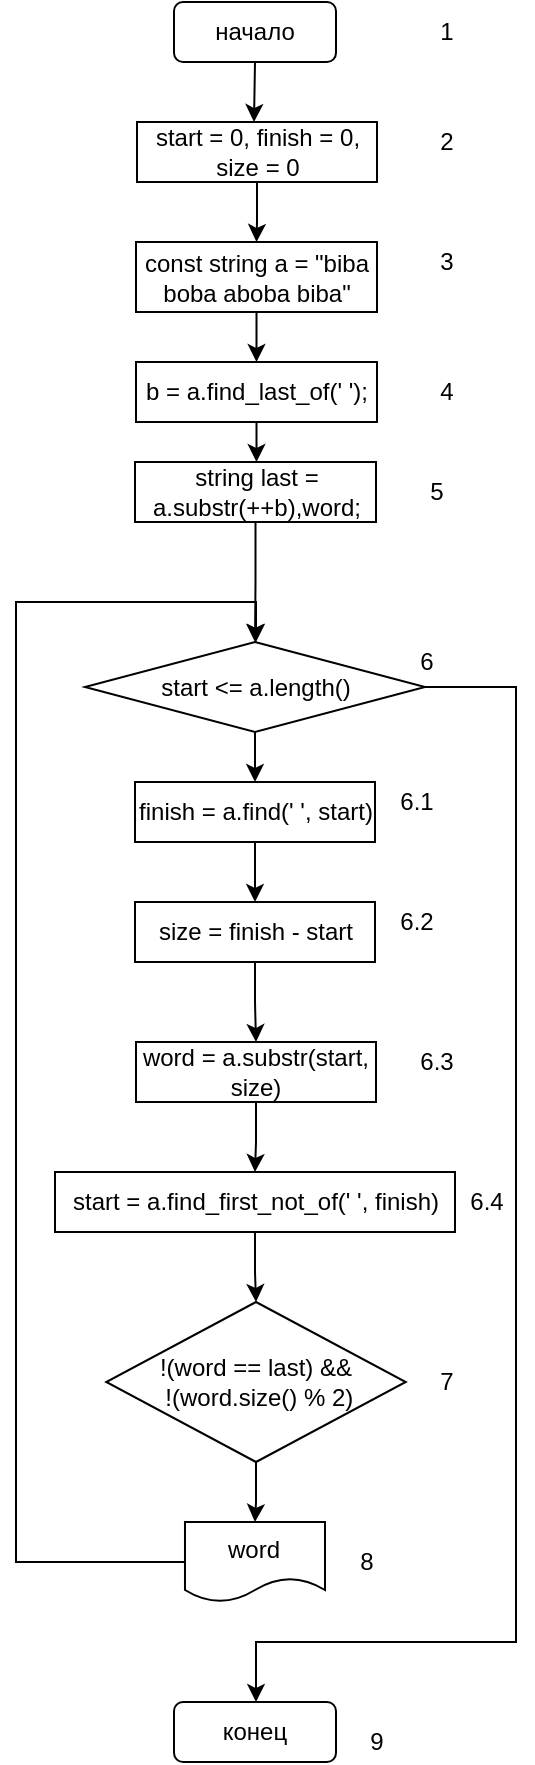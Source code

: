 <mxfile version="15.9.6" type="device"><diagram id="aShKJb1EcJVqntHxSxEi" name="Page-1"><mxGraphModel dx="413" dy="618" grid="1" gridSize="10" guides="1" tooltips="1" connect="1" arrows="1" fold="1" page="1" pageScale="1" pageWidth="827" pageHeight="1169" math="0" shadow="0"><root><mxCell id="0"/><mxCell id="1" parent="0"/><mxCell id="8L_f6q-vc3C_Bcib5PFj-27" value="" style="edgeStyle=orthogonalEdgeStyle;rounded=0;orthogonalLoop=1;jettySize=auto;html=1;exitX=0.5;exitY=1;exitDx=0;exitDy=0;" parent="1" edge="1" source="8L_f6q-vc3C_Bcib5PFj-31"><mxGeometry relative="1" as="geometry"><mxPoint x="989.029" y="45" as="sourcePoint"/><mxPoint x="989" y="60" as="targetPoint"/></mxGeometry></mxCell><mxCell id="8L_f6q-vc3C_Bcib5PFj-31" value="начало" style="rounded=1;whiteSpace=wrap;html=1;" parent="1" vertex="1"><mxGeometry x="949" width="81" height="30" as="geometry"/></mxCell><mxCell id="IL574nIS1ITczs5gziKt-34" value="" style="edgeStyle=orthogonalEdgeStyle;rounded=0;orthogonalLoop=1;jettySize=auto;html=1;entryX=0.5;entryY=0;entryDx=0;entryDy=0;" parent="1" edge="1"><mxGeometry relative="1" as="geometry"><mxPoint x="1003.51" y="863" as="targetPoint"/><Array as="points"><mxPoint x="1003.51" y="1100"/><mxPoint x="871.51" y="1100"/><mxPoint x="871.51" y="840"/><mxPoint x="1003.51" y="840"/></Array></mxGeometry></mxCell><mxCell id="fvvWOnK4h9Uza0Eckh0a-3" value="" style="edgeStyle=orthogonalEdgeStyle;rounded=0;orthogonalLoop=1;jettySize=auto;html=1;" parent="1" source="fvvWOnK4h9Uza0Eckh0a-1" target="fvvWOnK4h9Uza0Eckh0a-2" edge="1"><mxGeometry relative="1" as="geometry"/></mxCell><mxCell id="fvvWOnK4h9Uza0Eckh0a-1" value="const string a = &quot;biba boba aboba biba&quot;" style="rounded=0;whiteSpace=wrap;html=1;" parent="1" vertex="1"><mxGeometry x="930" y="120" width="120.5" height="35" as="geometry"/></mxCell><mxCell id="fvvWOnK4h9Uza0Eckh0a-5" value="" style="edgeStyle=orthogonalEdgeStyle;rounded=0;orthogonalLoop=1;jettySize=auto;html=1;" parent="1" source="fvvWOnK4h9Uza0Eckh0a-2" edge="1"><mxGeometry relative="1" as="geometry"><mxPoint x="990" y="230" as="targetPoint"/></mxGeometry></mxCell><mxCell id="fvvWOnK4h9Uza0Eckh0a-2" value="b = a.find_last_of(' ');" style="rounded=0;whiteSpace=wrap;html=1;" parent="1" vertex="1"><mxGeometry x="930" y="180" width="120.5" height="30" as="geometry"/></mxCell><mxCell id="fvvWOnK4h9Uza0Eckh0a-8" value="" style="edgeStyle=orthogonalEdgeStyle;rounded=0;orthogonalLoop=1;jettySize=auto;html=1;" parent="1" source="fvvWOnK4h9Uza0Eckh0a-4" target="fvvWOnK4h9Uza0Eckh0a-7" edge="1"><mxGeometry relative="1" as="geometry"/></mxCell><mxCell id="fvvWOnK4h9Uza0Eckh0a-4" value="string last = a.substr(++b),word;" style="rounded=0;whiteSpace=wrap;html=1;" parent="1" vertex="1"><mxGeometry x="929.5" y="230" width="120.5" height="30" as="geometry"/></mxCell><mxCell id="fvvWOnK4h9Uza0Eckh0a-10" value="" style="edgeStyle=orthogonalEdgeStyle;rounded=0;orthogonalLoop=1;jettySize=auto;html=1;" parent="1" source="fvvWOnK4h9Uza0Eckh0a-7" target="fvvWOnK4h9Uza0Eckh0a-9" edge="1"><mxGeometry relative="1" as="geometry"/></mxCell><mxCell id="fvvWOnK4h9Uza0Eckh0a-15" style="edgeStyle=orthogonalEdgeStyle;rounded=0;orthogonalLoop=1;jettySize=auto;html=1;entryX=0.5;entryY=0;entryDx=0;entryDy=0;" parent="1" source="fvvWOnK4h9Uza0Eckh0a-7" target="fvvWOnK4h9Uza0Eckh0a-23" edge="1"><mxGeometry relative="1" as="geometry"><mxPoint x="1010" y="860" as="targetPoint"/><Array as="points"><mxPoint x="1120" y="343"/><mxPoint x="1120" y="820"/><mxPoint x="990" y="820"/><mxPoint x="990" y="850"/></Array></mxGeometry></mxCell><mxCell id="fvvWOnK4h9Uza0Eckh0a-7" value="start &amp;lt;= a.length()" style="rhombus;whiteSpace=wrap;html=1;rounded=0;" parent="1" vertex="1"><mxGeometry x="904.5" y="320" width="170" height="45" as="geometry"/></mxCell><mxCell id="fvvWOnK4h9Uza0Eckh0a-12" value="" style="edgeStyle=orthogonalEdgeStyle;rounded=0;orthogonalLoop=1;jettySize=auto;html=1;" parent="1" source="fvvWOnK4h9Uza0Eckh0a-9" target="fvvWOnK4h9Uza0Eckh0a-11" edge="1"><mxGeometry relative="1" as="geometry"/></mxCell><mxCell id="fvvWOnK4h9Uza0Eckh0a-9" value="finish = a.find(' ', start)" style="whiteSpace=wrap;html=1;rounded=0;" parent="1" vertex="1"><mxGeometry x="929.5" y="390" width="120" height="30" as="geometry"/></mxCell><mxCell id="fvvWOnK4h9Uza0Eckh0a-14" value="" style="edgeStyle=orthogonalEdgeStyle;rounded=0;orthogonalLoop=1;jettySize=auto;html=1;" parent="1" source="fvvWOnK4h9Uza0Eckh0a-11" target="fvvWOnK4h9Uza0Eckh0a-13" edge="1"><mxGeometry relative="1" as="geometry"/></mxCell><mxCell id="fvvWOnK4h9Uza0Eckh0a-11" value="size = finish - start" style="whiteSpace=wrap;html=1;rounded=0;" parent="1" vertex="1"><mxGeometry x="929.5" y="450" width="120" height="30" as="geometry"/></mxCell><mxCell id="fvvWOnK4h9Uza0Eckh0a-17" value="" style="edgeStyle=orthogonalEdgeStyle;rounded=0;orthogonalLoop=1;jettySize=auto;html=1;" parent="1" source="fvvWOnK4h9Uza0Eckh0a-13" target="fvvWOnK4h9Uza0Eckh0a-16" edge="1"><mxGeometry relative="1" as="geometry"/></mxCell><mxCell id="fvvWOnK4h9Uza0Eckh0a-13" value="word = a.substr(start, size)" style="whiteSpace=wrap;html=1;rounded=0;" parent="1" vertex="1"><mxGeometry x="930" y="520" width="120" height="30" as="geometry"/></mxCell><mxCell id="fvvWOnK4h9Uza0Eckh0a-19" value="" style="edgeStyle=orthogonalEdgeStyle;rounded=0;orthogonalLoop=1;jettySize=auto;html=1;" parent="1" source="fvvWOnK4h9Uza0Eckh0a-16" target="fvvWOnK4h9Uza0Eckh0a-18" edge="1"><mxGeometry relative="1" as="geometry"/></mxCell><mxCell id="fvvWOnK4h9Uza0Eckh0a-16" value="start = a.find_first_not_of(' ', finish)" style="whiteSpace=wrap;html=1;rounded=0;" parent="1" vertex="1"><mxGeometry x="889.5" y="585" width="200" height="30" as="geometry"/></mxCell><mxCell id="fvvWOnK4h9Uza0Eckh0a-21" value="" style="edgeStyle=orthogonalEdgeStyle;rounded=0;orthogonalLoop=1;jettySize=auto;html=1;" parent="1" source="fvvWOnK4h9Uza0Eckh0a-18" target="fvvWOnK4h9Uza0Eckh0a-20" edge="1"><mxGeometry relative="1" as="geometry"/></mxCell><mxCell id="fvvWOnK4h9Uza0Eckh0a-18" value="!(word == last) &amp;amp;&amp;amp;&lt;br&gt;&amp;nbsp;!(word.size() % 2)" style="rhombus;whiteSpace=wrap;html=1;rounded=0;" parent="1" vertex="1"><mxGeometry x="915.13" y="650" width="149.75" height="80" as="geometry"/></mxCell><mxCell id="fvvWOnK4h9Uza0Eckh0a-22" style="edgeStyle=orthogonalEdgeStyle;rounded=0;orthogonalLoop=1;jettySize=auto;html=1;" parent="1" source="fvvWOnK4h9Uza0Eckh0a-20" edge="1"><mxGeometry relative="1" as="geometry"><mxPoint x="990" y="320" as="targetPoint"/><Array as="points"><mxPoint x="870" y="780"/><mxPoint x="870" y="300"/><mxPoint x="990" y="300"/></Array></mxGeometry></mxCell><mxCell id="fvvWOnK4h9Uza0Eckh0a-20" value="word" style="shape=document;whiteSpace=wrap;html=1;boundedLbl=1;rounded=0;" parent="1" vertex="1"><mxGeometry x="954.49" y="760" width="70.01" height="40" as="geometry"/></mxCell><mxCell id="fvvWOnK4h9Uza0Eckh0a-23" value="конец" style="rounded=1;whiteSpace=wrap;html=1;" parent="1" vertex="1"><mxGeometry x="949" y="850" width="81" height="30" as="geometry"/></mxCell><mxCell id="Y2VPXqtdrt-8o9NJXkg0-1" value="1" style="text;html=1;align=center;verticalAlign=middle;resizable=0;points=[];autosize=1;strokeColor=none;fillColor=none;" parent="1" vertex="1"><mxGeometry x="1075" y="5" width="20" height="20" as="geometry"/></mxCell><mxCell id="Y2VPXqtdrt-8o9NJXkg0-2" value="2" style="text;html=1;align=center;verticalAlign=middle;resizable=0;points=[];autosize=1;strokeColor=none;fillColor=none;" parent="1" vertex="1"><mxGeometry x="1074.5" y="60" width="20" height="20" as="geometry"/></mxCell><mxCell id="Y2VPXqtdrt-8o9NJXkg0-3" value="3" style="text;html=1;align=center;verticalAlign=middle;resizable=0;points=[];autosize=1;strokeColor=none;fillColor=none;" parent="1" vertex="1"><mxGeometry x="1075" y="120" width="20" height="20" as="geometry"/></mxCell><mxCell id="Y2VPXqtdrt-8o9NJXkg0-4" value="4" style="text;html=1;align=center;verticalAlign=middle;resizable=0;points=[];autosize=1;strokeColor=none;fillColor=none;" parent="1" vertex="1"><mxGeometry x="1075" y="185" width="20" height="20" as="geometry"/></mxCell><mxCell id="Y2VPXqtdrt-8o9NJXkg0-5" value="5" style="text;html=1;align=center;verticalAlign=middle;resizable=0;points=[];autosize=1;strokeColor=none;fillColor=none;" parent="1" vertex="1"><mxGeometry x="1070" y="235" width="20" height="20" as="geometry"/></mxCell><mxCell id="Y2VPXqtdrt-8o9NJXkg0-6" value="6.1" style="text;html=1;align=center;verticalAlign=middle;resizable=0;points=[];autosize=1;strokeColor=none;fillColor=none;" parent="1" vertex="1"><mxGeometry x="1055" y="390" width="30" height="20" as="geometry"/></mxCell><mxCell id="Y2VPXqtdrt-8o9NJXkg0-7" value="6.2" style="text;html=1;align=center;verticalAlign=middle;resizable=0;points=[];autosize=1;strokeColor=none;fillColor=none;" parent="1" vertex="1"><mxGeometry x="1055" y="450" width="30" height="20" as="geometry"/></mxCell><mxCell id="Y2VPXqtdrt-8o9NJXkg0-9" value="6.3" style="text;html=1;align=center;verticalAlign=middle;resizable=0;points=[];autosize=1;strokeColor=none;fillColor=none;" parent="1" vertex="1"><mxGeometry x="1065" y="520" width="30" height="20" as="geometry"/></mxCell><mxCell id="Y2VPXqtdrt-8o9NJXkg0-10" value="6.4" style="text;html=1;align=center;verticalAlign=middle;resizable=0;points=[];autosize=1;strokeColor=none;fillColor=none;" parent="1" vertex="1"><mxGeometry x="1090" y="590" width="30" height="20" as="geometry"/></mxCell><mxCell id="Y2VPXqtdrt-8o9NJXkg0-11" value="6" style="text;html=1;align=center;verticalAlign=middle;resizable=0;points=[];autosize=1;strokeColor=none;fillColor=none;" parent="1" vertex="1"><mxGeometry x="1065" y="320" width="20" height="20" as="geometry"/></mxCell><mxCell id="Y2VPXqtdrt-8o9NJXkg0-12" value="7" style="text;html=1;align=center;verticalAlign=middle;resizable=0;points=[];autosize=1;strokeColor=none;fillColor=none;" parent="1" vertex="1"><mxGeometry x="1074.5" y="680" width="20" height="20" as="geometry"/></mxCell><mxCell id="Y2VPXqtdrt-8o9NJXkg0-13" value="8" style="text;html=1;align=center;verticalAlign=middle;resizable=0;points=[];autosize=1;strokeColor=none;fillColor=none;" parent="1" vertex="1"><mxGeometry x="1035" y="770" width="20" height="20" as="geometry"/></mxCell><mxCell id="h75GJriU3Pis39xlNMsd-2" value="" style="edgeStyle=orthogonalEdgeStyle;rounded=0;orthogonalLoop=1;jettySize=auto;html=1;entryX=0.5;entryY=0;entryDx=0;entryDy=0;" edge="1" parent="1" source="h75GJriU3Pis39xlNMsd-1" target="fvvWOnK4h9Uza0Eckh0a-1"><mxGeometry relative="1" as="geometry"/></mxCell><mxCell id="h75GJriU3Pis39xlNMsd-1" value="start = 0, finish = 0, size = 0" style="whiteSpace=wrap;html=1;" vertex="1" parent="1"><mxGeometry x="930.5" y="60" width="120" height="30" as="geometry"/></mxCell><mxCell id="h75GJriU3Pis39xlNMsd-3" value="9" style="text;html=1;align=center;verticalAlign=middle;resizable=0;points=[];autosize=1;strokeColor=none;fillColor=none;" vertex="1" parent="1"><mxGeometry x="1040" y="860" width="20" height="20" as="geometry"/></mxCell></root></mxGraphModel></diagram></mxfile>